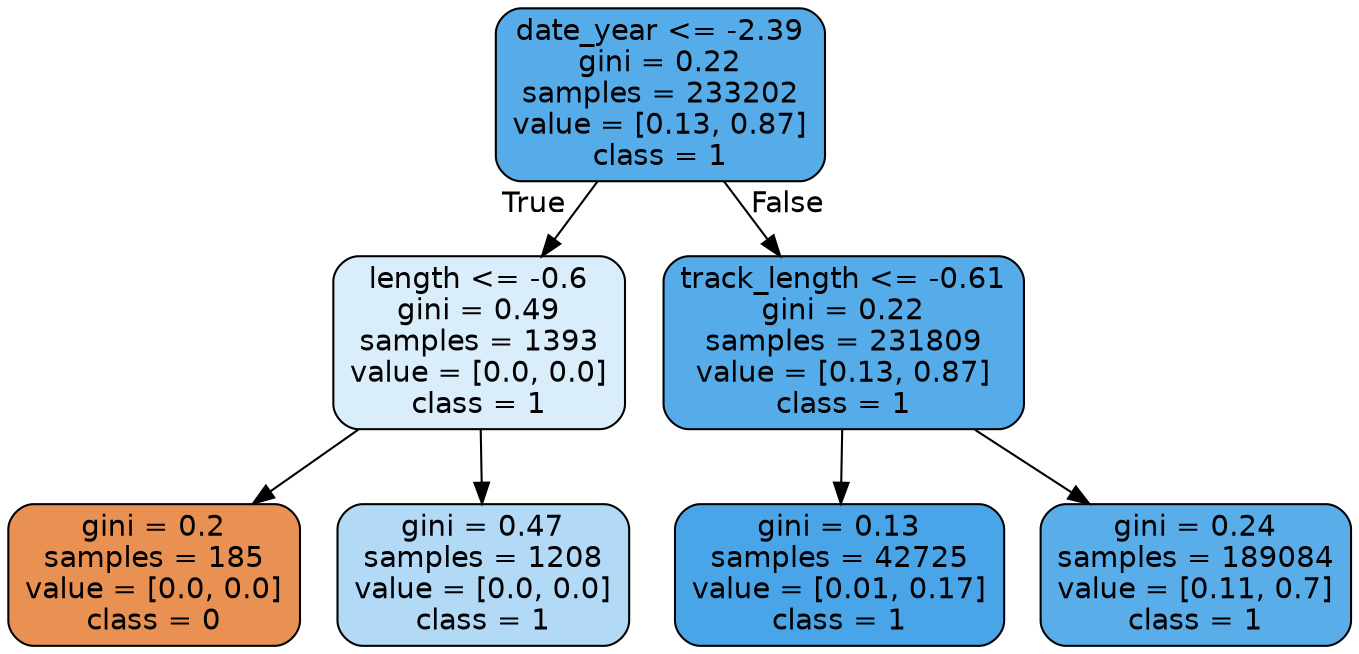 digraph Tree {
node [shape=box, style="filled, rounded", color="black", fontname=helvetica] ;
edge [fontname=helvetica] ;
0 [label="date_year <= -2.39\ngini = 0.22\nsamples = 233202\nvalue = [0.13, 0.87]\nclass = 1", fillcolor="#56abe9"] ;
1 [label="length <= -0.6\ngini = 0.49\nsamples = 1393\nvalue = [0.0, 0.0]\nclass = 1", fillcolor="#daedfa"] ;
0 -> 1 [labeldistance=2.5, labelangle=45, headlabel="True"] ;
2 [label="gini = 0.2\nsamples = 185\nvalue = [0.0, 0.0]\nclass = 0", fillcolor="#e89152"] ;
1 -> 2 ;
3 [label="gini = 0.47\nsamples = 1208\nvalue = [0.0, 0.0]\nclass = 1", fillcolor="#b2d9f5"] ;
1 -> 3 ;
4 [label="track_length <= -0.61\ngini = 0.22\nsamples = 231809\nvalue = [0.13, 0.87]\nclass = 1", fillcolor="#56abe9"] ;
0 -> 4 [labeldistance=2.5, labelangle=-45, headlabel="False"] ;
5 [label="gini = 0.13\nsamples = 42725\nvalue = [0.01, 0.17]\nclass = 1", fillcolor="#49a5e7"] ;
4 -> 5 ;
6 [label="gini = 0.24\nsamples = 189084\nvalue = [0.11, 0.7]\nclass = 1", fillcolor="#59ade9"] ;
4 -> 6 ;
}